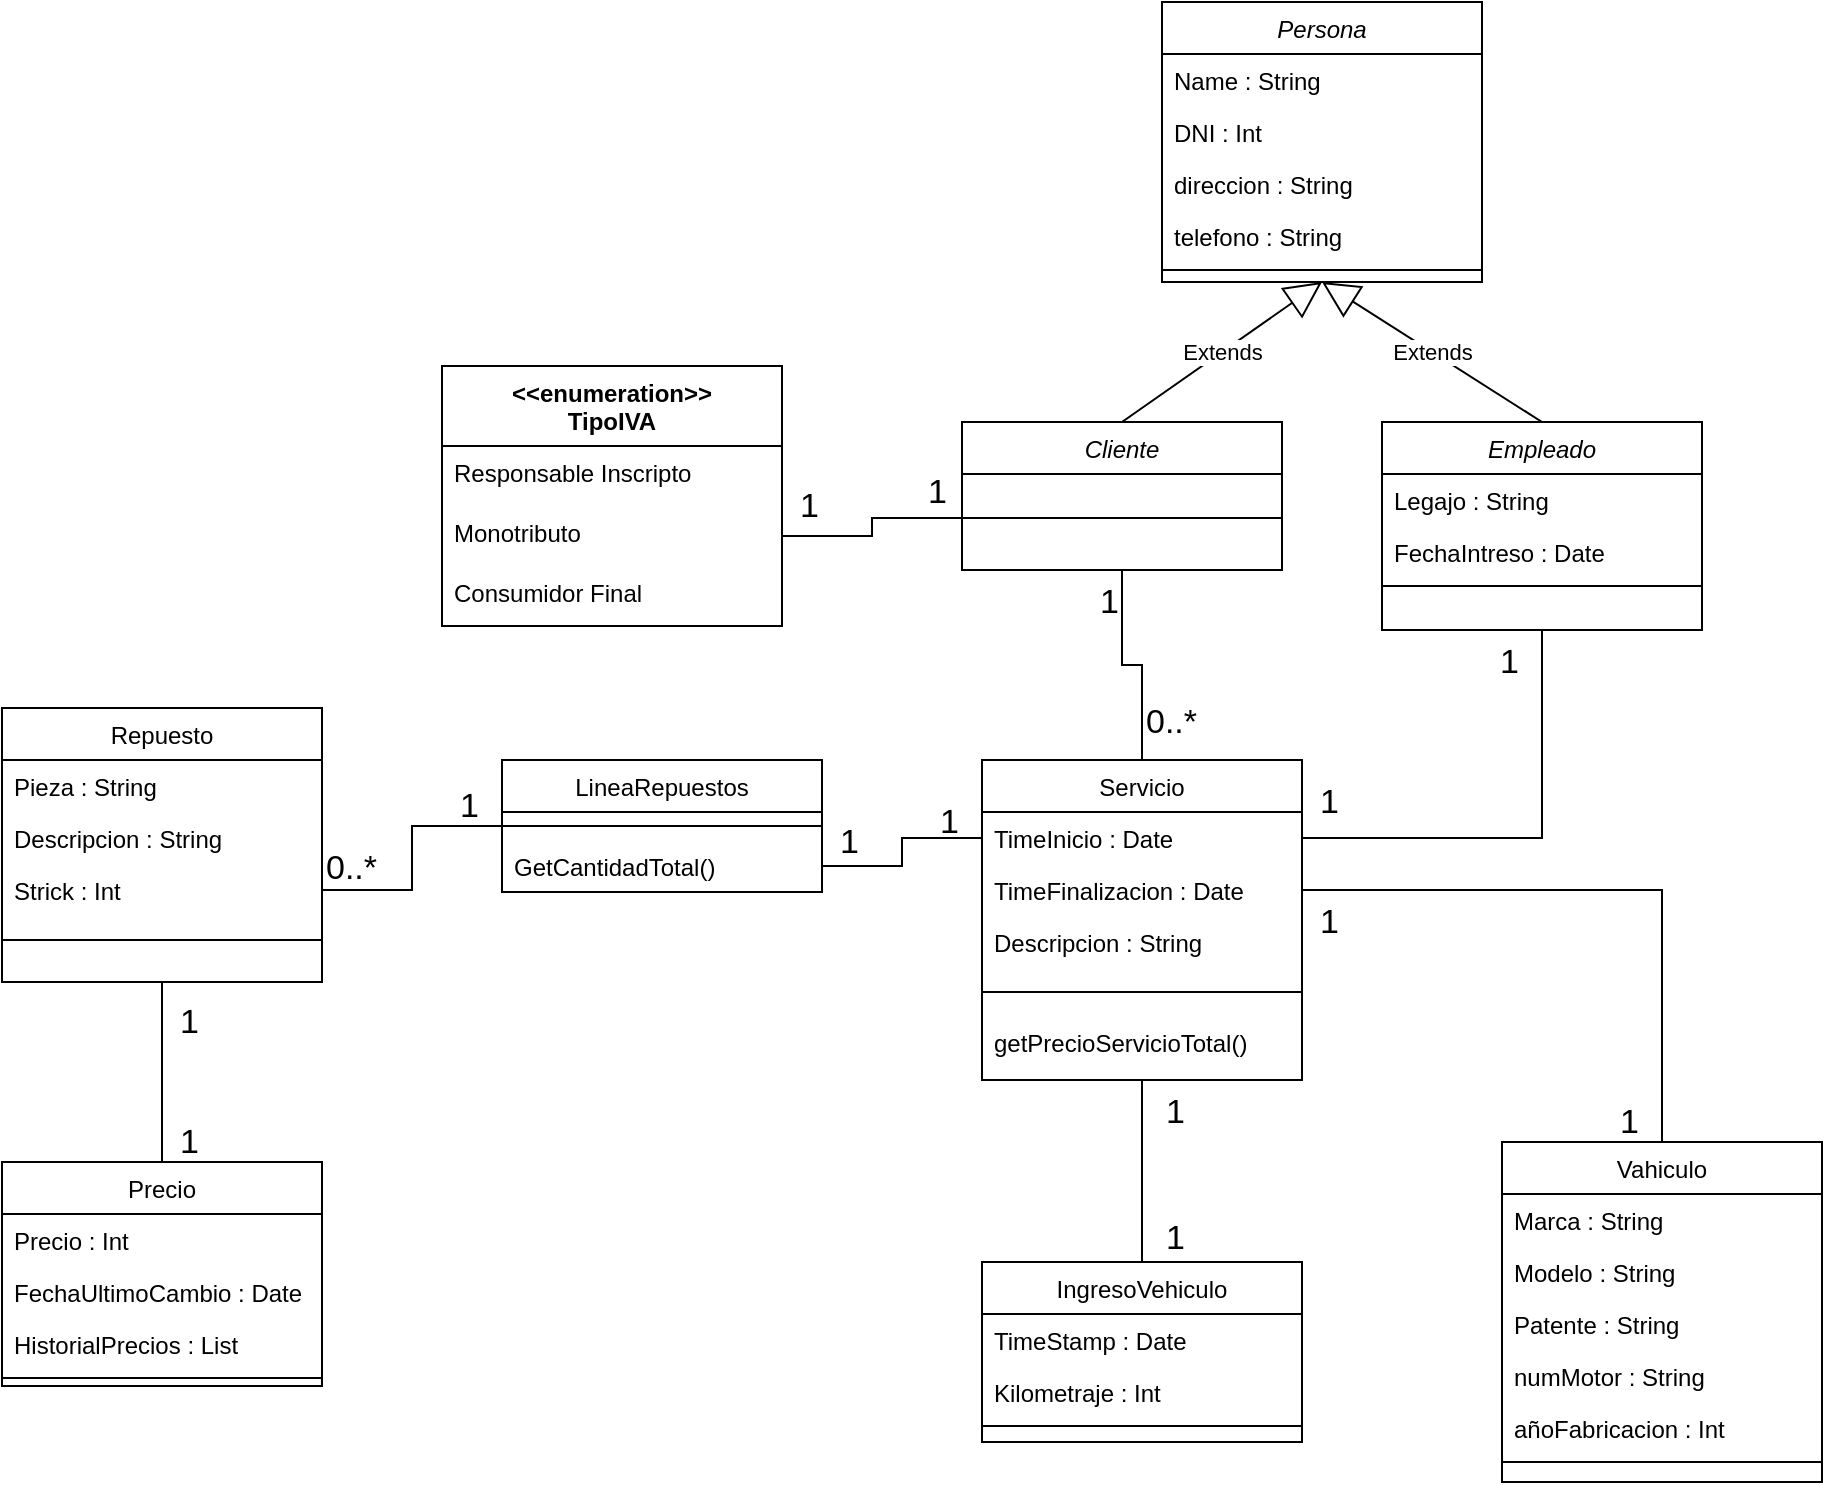 <mxfile version="24.8.3">
  <diagram id="C5RBs43oDa-KdzZeNtuy" name="Page-1">
    <mxGraphModel dx="2102" dy="484" grid="1" gridSize="10" guides="1" tooltips="1" connect="1" arrows="1" fold="1" page="1" pageScale="1" pageWidth="827" pageHeight="1169" math="0" shadow="0">
      <root>
        <mxCell id="WIyWlLk6GJQsqaUBKTNV-0" />
        <mxCell id="WIyWlLk6GJQsqaUBKTNV-1" parent="WIyWlLk6GJQsqaUBKTNV-0" />
        <mxCell id="zkfFHV4jXpPFQw0GAbJ--0" value="Cliente" style="swimlane;fontStyle=2;align=center;verticalAlign=top;childLayout=stackLayout;horizontal=1;startSize=26;horizontalStack=0;resizeParent=1;resizeLast=0;collapsible=1;marginBottom=0;rounded=0;shadow=0;strokeWidth=1;" parent="WIyWlLk6GJQsqaUBKTNV-1" vertex="1">
          <mxGeometry x="450" y="210" width="160" height="74" as="geometry">
            <mxRectangle x="230" y="140" width="160" height="26" as="alternateBounds" />
          </mxGeometry>
        </mxCell>
        <mxCell id="zkfFHV4jXpPFQw0GAbJ--4" value="" style="line;html=1;strokeWidth=1;align=left;verticalAlign=middle;spacingTop=-1;spacingLeft=3;spacingRight=3;rotatable=0;labelPosition=right;points=[];portConstraint=eastwest;" parent="zkfFHV4jXpPFQw0GAbJ--0" vertex="1">
          <mxGeometry y="26" width="160" height="44" as="geometry" />
        </mxCell>
        <mxCell id="jlbSWI6MtE44gxZmVZNY-10" value="" style="edgeStyle=orthogonalEdgeStyle;rounded=0;orthogonalLoop=1;jettySize=auto;html=1;entryX=0.5;entryY=0;entryDx=0;entryDy=0;endArrow=none;endFill=0;" edge="1" parent="WIyWlLk6GJQsqaUBKTNV-1" source="zkfFHV4jXpPFQw0GAbJ--6" target="jlbSWI6MtE44gxZmVZNY-1">
          <mxGeometry relative="1" as="geometry" />
        </mxCell>
        <mxCell id="zkfFHV4jXpPFQw0GAbJ--6" value="Servicio" style="swimlane;fontStyle=0;align=center;verticalAlign=top;childLayout=stackLayout;horizontal=1;startSize=26;horizontalStack=0;resizeParent=1;resizeLast=0;collapsible=1;marginBottom=0;rounded=0;shadow=0;strokeWidth=1;" parent="WIyWlLk6GJQsqaUBKTNV-1" vertex="1">
          <mxGeometry x="460" y="379" width="160" height="160" as="geometry">
            <mxRectangle x="130" y="380" width="160" height="26" as="alternateBounds" />
          </mxGeometry>
        </mxCell>
        <mxCell id="jlbSWI6MtE44gxZmVZNY-12" value="TimeInicio : Date" style="text;align=left;verticalAlign=top;spacingLeft=4;spacingRight=4;overflow=hidden;rotatable=0;points=[[0,0.5],[1,0.5]];portConstraint=eastwest;" vertex="1" parent="zkfFHV4jXpPFQw0GAbJ--6">
          <mxGeometry y="26" width="160" height="26" as="geometry" />
        </mxCell>
        <mxCell id="jlbSWI6MtE44gxZmVZNY-83" value="TimeFinalizacion : Date" style="text;align=left;verticalAlign=top;spacingLeft=4;spacingRight=4;overflow=hidden;rotatable=0;points=[[0,0.5],[1,0.5]];portConstraint=eastwest;" vertex="1" parent="zkfFHV4jXpPFQw0GAbJ--6">
          <mxGeometry y="52" width="160" height="26" as="geometry" />
        </mxCell>
        <mxCell id="jlbSWI6MtE44gxZmVZNY-13" value="Descripcion : String" style="text;align=left;verticalAlign=top;spacingLeft=4;spacingRight=4;overflow=hidden;rotatable=0;points=[[0,0.5],[1,0.5]];portConstraint=eastwest;" vertex="1" parent="zkfFHV4jXpPFQw0GAbJ--6">
          <mxGeometry y="78" width="160" height="26" as="geometry" />
        </mxCell>
        <mxCell id="zkfFHV4jXpPFQw0GAbJ--9" value="" style="line;html=1;strokeWidth=1;align=left;verticalAlign=middle;spacingTop=-1;spacingLeft=3;spacingRight=3;rotatable=0;labelPosition=right;points=[];portConstraint=eastwest;" parent="zkfFHV4jXpPFQw0GAbJ--6" vertex="1">
          <mxGeometry y="104" width="160" height="24" as="geometry" />
        </mxCell>
        <mxCell id="jlbSWI6MtE44gxZmVZNY-40" value="getPrecioServicioTotal()" style="text;align=left;verticalAlign=top;spacingLeft=4;spacingRight=4;overflow=hidden;rotatable=0;points=[[0,0.5],[1,0.5]];portConstraint=eastwest;" vertex="1" parent="zkfFHV4jXpPFQw0GAbJ--6">
          <mxGeometry y="128" width="160" height="32" as="geometry" />
        </mxCell>
        <mxCell id="zkfFHV4jXpPFQw0GAbJ--13" value="Precio" style="swimlane;fontStyle=0;align=center;verticalAlign=top;childLayout=stackLayout;horizontal=1;startSize=26;horizontalStack=0;resizeParent=1;resizeLast=0;collapsible=1;marginBottom=0;rounded=0;shadow=0;strokeWidth=1;" parent="WIyWlLk6GJQsqaUBKTNV-1" vertex="1">
          <mxGeometry x="-30" y="580" width="160" height="112" as="geometry">
            <mxRectangle x="340" y="380" width="170" height="26" as="alternateBounds" />
          </mxGeometry>
        </mxCell>
        <mxCell id="zkfFHV4jXpPFQw0GAbJ--14" value="Precio : Int" style="text;align=left;verticalAlign=top;spacingLeft=4;spacingRight=4;overflow=hidden;rotatable=0;points=[[0,0.5],[1,0.5]];portConstraint=eastwest;" parent="zkfFHV4jXpPFQw0GAbJ--13" vertex="1">
          <mxGeometry y="26" width="160" height="26" as="geometry" />
        </mxCell>
        <mxCell id="jlbSWI6MtE44gxZmVZNY-28" value="FechaUltimoCambio : Date" style="text;align=left;verticalAlign=top;spacingLeft=4;spacingRight=4;overflow=hidden;rotatable=0;points=[[0,0.5],[1,0.5]];portConstraint=eastwest;" vertex="1" parent="zkfFHV4jXpPFQw0GAbJ--13">
          <mxGeometry y="52" width="160" height="26" as="geometry" />
        </mxCell>
        <mxCell id="jlbSWI6MtE44gxZmVZNY-29" value="HistorialPrecios : List" style="text;align=left;verticalAlign=top;spacingLeft=4;spacingRight=4;overflow=hidden;rotatable=0;points=[[0,0.5],[1,0.5]];portConstraint=eastwest;" vertex="1" parent="zkfFHV4jXpPFQw0GAbJ--13">
          <mxGeometry y="78" width="160" height="26" as="geometry" />
        </mxCell>
        <mxCell id="zkfFHV4jXpPFQw0GAbJ--15" value="" style="line;html=1;strokeWidth=1;align=left;verticalAlign=middle;spacingTop=-1;spacingLeft=3;spacingRight=3;rotatable=0;labelPosition=right;points=[];portConstraint=eastwest;" parent="zkfFHV4jXpPFQw0GAbJ--13" vertex="1">
          <mxGeometry y="104" width="160" height="8" as="geometry" />
        </mxCell>
        <mxCell id="zkfFHV4jXpPFQw0GAbJ--17" value="Vahiculo" style="swimlane;fontStyle=0;align=center;verticalAlign=top;childLayout=stackLayout;horizontal=1;startSize=26;horizontalStack=0;resizeParent=1;resizeLast=0;collapsible=1;marginBottom=0;rounded=0;shadow=0;strokeWidth=1;" parent="WIyWlLk6GJQsqaUBKTNV-1" vertex="1">
          <mxGeometry x="720" y="570" width="160" height="170" as="geometry">
            <mxRectangle x="550" y="140" width="160" height="26" as="alternateBounds" />
          </mxGeometry>
        </mxCell>
        <mxCell id="zkfFHV4jXpPFQw0GAbJ--18" value="Marca : String" style="text;align=left;verticalAlign=top;spacingLeft=4;spacingRight=4;overflow=hidden;rotatable=0;points=[[0,0.5],[1,0.5]];portConstraint=eastwest;" parent="zkfFHV4jXpPFQw0GAbJ--17" vertex="1">
          <mxGeometry y="26" width="160" height="26" as="geometry" />
        </mxCell>
        <mxCell id="zkfFHV4jXpPFQw0GAbJ--19" value="Modelo : String" style="text;align=left;verticalAlign=top;spacingLeft=4;spacingRight=4;overflow=hidden;rotatable=0;points=[[0,0.5],[1,0.5]];portConstraint=eastwest;rounded=0;shadow=0;html=0;" parent="zkfFHV4jXpPFQw0GAbJ--17" vertex="1">
          <mxGeometry y="52" width="160" height="26" as="geometry" />
        </mxCell>
        <mxCell id="zkfFHV4jXpPFQw0GAbJ--20" value="Patente : String" style="text;align=left;verticalAlign=top;spacingLeft=4;spacingRight=4;overflow=hidden;rotatable=0;points=[[0,0.5],[1,0.5]];portConstraint=eastwest;rounded=0;shadow=0;html=0;" parent="zkfFHV4jXpPFQw0GAbJ--17" vertex="1">
          <mxGeometry y="78" width="160" height="26" as="geometry" />
        </mxCell>
        <mxCell id="zkfFHV4jXpPFQw0GAbJ--21" value="numMotor : String" style="text;align=left;verticalAlign=top;spacingLeft=4;spacingRight=4;overflow=hidden;rotatable=0;points=[[0,0.5],[1,0.5]];portConstraint=eastwest;rounded=0;shadow=0;html=0;" parent="zkfFHV4jXpPFQw0GAbJ--17" vertex="1">
          <mxGeometry y="104" width="160" height="26" as="geometry" />
        </mxCell>
        <mxCell id="zkfFHV4jXpPFQw0GAbJ--22" value="añoFabricacion : Int" style="text;align=left;verticalAlign=top;spacingLeft=4;spacingRight=4;overflow=hidden;rotatable=0;points=[[0,0.5],[1,0.5]];portConstraint=eastwest;rounded=0;shadow=0;html=0;" parent="zkfFHV4jXpPFQw0GAbJ--17" vertex="1">
          <mxGeometry y="130" width="160" height="26" as="geometry" />
        </mxCell>
        <mxCell id="zkfFHV4jXpPFQw0GAbJ--23" value="" style="line;html=1;strokeWidth=1;align=left;verticalAlign=middle;spacingTop=-1;spacingLeft=3;spacingRight=3;rotatable=0;labelPosition=right;points=[];portConstraint=eastwest;" parent="zkfFHV4jXpPFQw0GAbJ--17" vertex="1">
          <mxGeometry y="156" width="160" height="8" as="geometry" />
        </mxCell>
        <mxCell id="zkfFHV4jXpPFQw0GAbJ--26" value="" style="endArrow=none;shadow=0;strokeWidth=1;rounded=0;curved=0;endFill=0;edgeStyle=elbowEdgeStyle;elbow=vertical;entryX=0.5;entryY=0;entryDx=0;entryDy=0;" parent="WIyWlLk6GJQsqaUBKTNV-1" source="zkfFHV4jXpPFQw0GAbJ--0" target="zkfFHV4jXpPFQw0GAbJ--6" edge="1">
          <mxGeometry x="0.5" y="41" relative="1" as="geometry">
            <mxPoint x="610" y="192" as="sourcePoint" />
            <mxPoint x="770" y="192" as="targetPoint" />
            <mxPoint x="-40" y="32" as="offset" />
          </mxGeometry>
        </mxCell>
        <mxCell id="zkfFHV4jXpPFQw0GAbJ--27" value="0..*" style="resizable=0;align=left;verticalAlign=bottom;labelBackgroundColor=none;fontSize=17;" parent="zkfFHV4jXpPFQw0GAbJ--26" connectable="0" vertex="1">
          <mxGeometry x="-1" relative="1" as="geometry">
            <mxPoint x="10" y="86" as="offset" />
          </mxGeometry>
        </mxCell>
        <mxCell id="zkfFHV4jXpPFQw0GAbJ--28" value="1" style="resizable=0;align=right;verticalAlign=bottom;labelBackgroundColor=none;fontSize=17;" parent="zkfFHV4jXpPFQw0GAbJ--26" connectable="0" vertex="1">
          <mxGeometry x="1" relative="1" as="geometry">
            <mxPoint x="-10" y="-69" as="offset" />
          </mxGeometry>
        </mxCell>
        <mxCell id="jlbSWI6MtE44gxZmVZNY-11" value="" style="edgeStyle=orthogonalEdgeStyle;rounded=0;orthogonalLoop=1;jettySize=auto;html=1;entryX=0.5;entryY=0;entryDx=0;entryDy=0;endArrow=none;endFill=0;exitX=1;exitY=0.5;exitDx=0;exitDy=0;" edge="1" parent="WIyWlLk6GJQsqaUBKTNV-1" source="jlbSWI6MtE44gxZmVZNY-83" target="zkfFHV4jXpPFQw0GAbJ--17">
          <mxGeometry relative="1" as="geometry" />
        </mxCell>
        <mxCell id="jlbSWI6MtE44gxZmVZNY-1" value="IngresoVehiculo" style="swimlane;fontStyle=0;align=center;verticalAlign=top;childLayout=stackLayout;horizontal=1;startSize=26;horizontalStack=0;resizeParent=1;resizeLast=0;collapsible=1;marginBottom=0;rounded=0;shadow=0;strokeWidth=1;" vertex="1" parent="WIyWlLk6GJQsqaUBKTNV-1">
          <mxGeometry x="460" y="630" width="160" height="90" as="geometry">
            <mxRectangle x="550" y="140" width="160" height="26" as="alternateBounds" />
          </mxGeometry>
        </mxCell>
        <mxCell id="jlbSWI6MtE44gxZmVZNY-2" value="TimeStamp : Date" style="text;align=left;verticalAlign=top;spacingLeft=4;spacingRight=4;overflow=hidden;rotatable=0;points=[[0,0.5],[1,0.5]];portConstraint=eastwest;" vertex="1" parent="jlbSWI6MtE44gxZmVZNY-1">
          <mxGeometry y="26" width="160" height="26" as="geometry" />
        </mxCell>
        <mxCell id="jlbSWI6MtE44gxZmVZNY-3" value="Kilometraje : Int" style="text;align=left;verticalAlign=top;spacingLeft=4;spacingRight=4;overflow=hidden;rotatable=0;points=[[0,0.5],[1,0.5]];portConstraint=eastwest;rounded=0;shadow=0;html=0;" vertex="1" parent="jlbSWI6MtE44gxZmVZNY-1">
          <mxGeometry y="52" width="160" height="26" as="geometry" />
        </mxCell>
        <mxCell id="jlbSWI6MtE44gxZmVZNY-7" value="" style="line;html=1;strokeWidth=1;align=left;verticalAlign=middle;spacingTop=-1;spacingLeft=3;spacingRight=3;rotatable=0;labelPosition=right;points=[];portConstraint=eastwest;" vertex="1" parent="jlbSWI6MtE44gxZmVZNY-1">
          <mxGeometry y="78" width="160" height="8" as="geometry" />
        </mxCell>
        <mxCell id="jlbSWI6MtE44gxZmVZNY-30" value="" style="edgeStyle=orthogonalEdgeStyle;rounded=0;orthogonalLoop=1;jettySize=auto;html=1;entryX=0.5;entryY=0;entryDx=0;entryDy=0;endArrow=none;endFill=0;" edge="1" parent="WIyWlLk6GJQsqaUBKTNV-1" source="jlbSWI6MtE44gxZmVZNY-14" target="zkfFHV4jXpPFQw0GAbJ--13">
          <mxGeometry relative="1" as="geometry" />
        </mxCell>
        <mxCell id="jlbSWI6MtE44gxZmVZNY-14" value="Repuesto" style="swimlane;fontStyle=0;align=center;verticalAlign=top;childLayout=stackLayout;horizontal=1;startSize=26;horizontalStack=0;resizeParent=1;resizeLast=0;collapsible=1;marginBottom=0;rounded=0;shadow=0;strokeWidth=1;" vertex="1" parent="WIyWlLk6GJQsqaUBKTNV-1">
          <mxGeometry x="-30" y="353" width="160" height="137" as="geometry">
            <mxRectangle x="130" y="380" width="160" height="26" as="alternateBounds" />
          </mxGeometry>
        </mxCell>
        <mxCell id="jlbSWI6MtE44gxZmVZNY-15" value="Pieza : String" style="text;align=left;verticalAlign=top;spacingLeft=4;spacingRight=4;overflow=hidden;rotatable=0;points=[[0,0.5],[1,0.5]];portConstraint=eastwest;" vertex="1" parent="jlbSWI6MtE44gxZmVZNY-14">
          <mxGeometry y="26" width="160" height="26" as="geometry" />
        </mxCell>
        <mxCell id="jlbSWI6MtE44gxZmVZNY-16" value="Descripcion : String" style="text;align=left;verticalAlign=top;spacingLeft=4;spacingRight=4;overflow=hidden;rotatable=0;points=[[0,0.5],[1,0.5]];portConstraint=eastwest;" vertex="1" parent="jlbSWI6MtE44gxZmVZNY-14">
          <mxGeometry y="52" width="160" height="26" as="geometry" />
        </mxCell>
        <mxCell id="jlbSWI6MtE44gxZmVZNY-26" value="Strick : Int" style="text;align=left;verticalAlign=top;spacingLeft=4;spacingRight=4;overflow=hidden;rotatable=0;points=[[0,0.5],[1,0.5]];portConstraint=eastwest;" vertex="1" parent="jlbSWI6MtE44gxZmVZNY-14">
          <mxGeometry y="78" width="160" height="26" as="geometry" />
        </mxCell>
        <mxCell id="jlbSWI6MtE44gxZmVZNY-17" value="" style="line;html=1;strokeWidth=1;align=left;verticalAlign=middle;spacingTop=-1;spacingLeft=3;spacingRight=3;rotatable=0;labelPosition=right;points=[];portConstraint=eastwest;" vertex="1" parent="jlbSWI6MtE44gxZmVZNY-14">
          <mxGeometry y="104" width="160" height="24" as="geometry" />
        </mxCell>
        <mxCell id="jlbSWI6MtE44gxZmVZNY-76" value="" style="edgeStyle=orthogonalEdgeStyle;rounded=0;orthogonalLoop=1;jettySize=auto;html=1;endArrow=none;endFill=0;" edge="1" parent="WIyWlLk6GJQsqaUBKTNV-1" source="jlbSWI6MtE44gxZmVZNY-31" target="jlbSWI6MtE44gxZmVZNY-26">
          <mxGeometry relative="1" as="geometry" />
        </mxCell>
        <mxCell id="jlbSWI6MtE44gxZmVZNY-31" value="LineaRepuestos" style="swimlane;fontStyle=0;align=center;verticalAlign=top;childLayout=stackLayout;horizontal=1;startSize=26;horizontalStack=0;resizeParent=1;resizeLast=0;collapsible=1;marginBottom=0;rounded=0;shadow=0;strokeWidth=1;" vertex="1" parent="WIyWlLk6GJQsqaUBKTNV-1">
          <mxGeometry x="220" y="379" width="160" height="66" as="geometry">
            <mxRectangle x="130" y="380" width="160" height="26" as="alternateBounds" />
          </mxGeometry>
        </mxCell>
        <mxCell id="jlbSWI6MtE44gxZmVZNY-34" value="" style="line;html=1;strokeWidth=1;align=left;verticalAlign=middle;spacingTop=-1;spacingLeft=3;spacingRight=3;rotatable=0;labelPosition=right;points=[];portConstraint=eastwest;" vertex="1" parent="jlbSWI6MtE44gxZmVZNY-31">
          <mxGeometry y="26" width="160" height="14" as="geometry" />
        </mxCell>
        <mxCell id="jlbSWI6MtE44gxZmVZNY-33" value="GetCantidadTotal()" style="text;align=left;verticalAlign=top;spacingLeft=4;spacingRight=4;overflow=hidden;rotatable=0;points=[[0,0.5],[1,0.5]];portConstraint=eastwest;" vertex="1" parent="jlbSWI6MtE44gxZmVZNY-31">
          <mxGeometry y="40" width="160" height="26" as="geometry" />
        </mxCell>
        <mxCell id="jlbSWI6MtE44gxZmVZNY-65" value="" style="edgeStyle=orthogonalEdgeStyle;rounded=0;orthogonalLoop=1;jettySize=auto;html=1;entryX=1;entryY=0.5;entryDx=0;entryDy=0;endArrow=none;endFill=0;" edge="1" parent="WIyWlLk6GJQsqaUBKTNV-1" source="jlbSWI6MtE44gxZmVZNY-41" target="jlbSWI6MtE44gxZmVZNY-12">
          <mxGeometry relative="1" as="geometry">
            <mxPoint x="740" y="446" as="targetPoint" />
          </mxGeometry>
        </mxCell>
        <mxCell id="jlbSWI6MtE44gxZmVZNY-41" value="Empleado" style="swimlane;fontStyle=2;align=center;verticalAlign=top;childLayout=stackLayout;horizontal=1;startSize=26;horizontalStack=0;resizeParent=1;resizeLast=0;collapsible=1;marginBottom=0;rounded=0;shadow=0;strokeWidth=1;" vertex="1" parent="WIyWlLk6GJQsqaUBKTNV-1">
          <mxGeometry x="660" y="210" width="160" height="104" as="geometry">
            <mxRectangle x="230" y="140" width="160" height="26" as="alternateBounds" />
          </mxGeometry>
        </mxCell>
        <mxCell id="jlbSWI6MtE44gxZmVZNY-42" value="Legajo : String" style="text;align=left;verticalAlign=top;spacingLeft=4;spacingRight=4;overflow=hidden;rotatable=0;points=[[0,0.5],[1,0.5]];portConstraint=eastwest;" vertex="1" parent="jlbSWI6MtE44gxZmVZNY-41">
          <mxGeometry y="26" width="160" height="26" as="geometry" />
        </mxCell>
        <mxCell id="jlbSWI6MtE44gxZmVZNY-43" value="FechaIntreso : Date" style="text;align=left;verticalAlign=top;spacingLeft=4;spacingRight=4;overflow=hidden;rotatable=0;points=[[0,0.5],[1,0.5]];portConstraint=eastwest;rounded=0;shadow=0;html=0;" vertex="1" parent="jlbSWI6MtE44gxZmVZNY-41">
          <mxGeometry y="52" width="160" height="26" as="geometry" />
        </mxCell>
        <mxCell id="jlbSWI6MtE44gxZmVZNY-47" value="" style="line;html=1;strokeWidth=1;align=left;verticalAlign=middle;spacingTop=-1;spacingLeft=3;spacingRight=3;rotatable=0;labelPosition=right;points=[];portConstraint=eastwest;" vertex="1" parent="jlbSWI6MtE44gxZmVZNY-41">
          <mxGeometry y="78" width="160" height="8" as="geometry" />
        </mxCell>
        <mxCell id="jlbSWI6MtE44gxZmVZNY-48" value="Persona" style="swimlane;fontStyle=2;align=center;verticalAlign=top;childLayout=stackLayout;horizontal=1;startSize=26;horizontalStack=0;resizeParent=1;resizeLast=0;collapsible=1;marginBottom=0;rounded=0;shadow=0;strokeWidth=1;" vertex="1" parent="WIyWlLk6GJQsqaUBKTNV-1">
          <mxGeometry x="550" width="160" height="140" as="geometry">
            <mxRectangle x="230" y="140" width="160" height="26" as="alternateBounds" />
          </mxGeometry>
        </mxCell>
        <mxCell id="jlbSWI6MtE44gxZmVZNY-49" value="Name : String&#xa;" style="text;align=left;verticalAlign=top;spacingLeft=4;spacingRight=4;overflow=hidden;rotatable=0;points=[[0,0.5],[1,0.5]];portConstraint=eastwest;" vertex="1" parent="jlbSWI6MtE44gxZmVZNY-48">
          <mxGeometry y="26" width="160" height="26" as="geometry" />
        </mxCell>
        <mxCell id="jlbSWI6MtE44gxZmVZNY-50" value="DNI : Int" style="text;align=left;verticalAlign=top;spacingLeft=4;spacingRight=4;overflow=hidden;rotatable=0;points=[[0,0.5],[1,0.5]];portConstraint=eastwest;rounded=0;shadow=0;html=0;" vertex="1" parent="jlbSWI6MtE44gxZmVZNY-48">
          <mxGeometry y="52" width="160" height="26" as="geometry" />
        </mxCell>
        <mxCell id="jlbSWI6MtE44gxZmVZNY-52" value="direccion : String" style="text;align=left;verticalAlign=top;spacingLeft=4;spacingRight=4;overflow=hidden;rotatable=0;points=[[0,0.5],[1,0.5]];portConstraint=eastwest;" vertex="1" parent="jlbSWI6MtE44gxZmVZNY-48">
          <mxGeometry y="78" width="160" height="26" as="geometry" />
        </mxCell>
        <mxCell id="jlbSWI6MtE44gxZmVZNY-53" value="telefono : String" style="text;align=left;verticalAlign=top;spacingLeft=4;spacingRight=4;overflow=hidden;rotatable=0;points=[[0,0.5],[1,0.5]];portConstraint=eastwest;" vertex="1" parent="jlbSWI6MtE44gxZmVZNY-48">
          <mxGeometry y="104" width="160" height="26" as="geometry" />
        </mxCell>
        <mxCell id="jlbSWI6MtE44gxZmVZNY-54" value="" style="line;html=1;strokeWidth=1;align=left;verticalAlign=middle;spacingTop=-1;spacingLeft=3;spacingRight=3;rotatable=0;labelPosition=right;points=[];portConstraint=eastwest;" vertex="1" parent="jlbSWI6MtE44gxZmVZNY-48">
          <mxGeometry y="130" width="160" height="8" as="geometry" />
        </mxCell>
        <mxCell id="jlbSWI6MtE44gxZmVZNY-55" value="Extends" style="endArrow=block;endSize=16;endFill=0;html=1;rounded=0;entryX=0.5;entryY=1;entryDx=0;entryDy=0;exitX=0.5;exitY=0;exitDx=0;exitDy=0;" edge="1" parent="WIyWlLk6GJQsqaUBKTNV-1" source="zkfFHV4jXpPFQw0GAbJ--0" target="jlbSWI6MtE44gxZmVZNY-48">
          <mxGeometry width="160" relative="1" as="geometry">
            <mxPoint x="470" y="90" as="sourcePoint" />
            <mxPoint x="630" y="90" as="targetPoint" />
          </mxGeometry>
        </mxCell>
        <mxCell id="jlbSWI6MtE44gxZmVZNY-56" value="Extends" style="endArrow=block;endSize=16;endFill=0;html=1;rounded=0;exitX=0.5;exitY=0;exitDx=0;exitDy=0;entryX=0.5;entryY=1;entryDx=0;entryDy=0;" edge="1" parent="WIyWlLk6GJQsqaUBKTNV-1" source="jlbSWI6MtE44gxZmVZNY-41" target="jlbSWI6MtE44gxZmVZNY-48">
          <mxGeometry width="160" relative="1" as="geometry">
            <mxPoint x="540" y="130" as="sourcePoint" />
            <mxPoint x="730" y="90" as="targetPoint" />
          </mxGeometry>
        </mxCell>
        <mxCell id="jlbSWI6MtE44gxZmVZNY-57" value="&lt;div&gt;&amp;lt;&amp;lt;enumeration&amp;gt;&amp;gt;&lt;/div&gt;&lt;div&gt;TipoIVA&lt;br&gt;&lt;/div&gt;" style="swimlane;fontStyle=1;align=center;verticalAlign=top;childLayout=stackLayout;horizontal=1;startSize=40;horizontalStack=0;resizeParent=1;resizeParentMax=0;resizeLast=0;collapsible=1;marginBottom=0;whiteSpace=wrap;html=1;" vertex="1" parent="WIyWlLk6GJQsqaUBKTNV-1">
          <mxGeometry x="190" y="182" width="170" height="130" as="geometry" />
        </mxCell>
        <mxCell id="jlbSWI6MtE44gxZmVZNY-58" value="Responsable Inscripto" style="text;strokeColor=none;fillColor=none;align=left;verticalAlign=top;spacingLeft=4;spacingRight=4;overflow=hidden;rotatable=0;points=[[0,0.5],[1,0.5]];portConstraint=eastwest;whiteSpace=wrap;html=1;" vertex="1" parent="jlbSWI6MtE44gxZmVZNY-57">
          <mxGeometry y="40" width="170" height="30" as="geometry" />
        </mxCell>
        <mxCell id="jlbSWI6MtE44gxZmVZNY-61" value="Monotributo" style="text;strokeColor=none;fillColor=none;align=left;verticalAlign=top;spacingLeft=4;spacingRight=4;overflow=hidden;rotatable=0;points=[[0,0.5],[1,0.5]];portConstraint=eastwest;whiteSpace=wrap;html=1;" vertex="1" parent="jlbSWI6MtE44gxZmVZNY-57">
          <mxGeometry y="70" width="170" height="30" as="geometry" />
        </mxCell>
        <mxCell id="jlbSWI6MtE44gxZmVZNY-62" value="Consumidor Final" style="text;strokeColor=none;fillColor=none;align=left;verticalAlign=top;spacingLeft=4;spacingRight=4;overflow=hidden;rotatable=0;points=[[0,0.5],[1,0.5]];portConstraint=eastwest;whiteSpace=wrap;html=1;" vertex="1" parent="jlbSWI6MtE44gxZmVZNY-57">
          <mxGeometry y="100" width="170" height="30" as="geometry" />
        </mxCell>
        <mxCell id="jlbSWI6MtE44gxZmVZNY-63" value="" style="edgeStyle=orthogonalEdgeStyle;rounded=0;orthogonalLoop=1;jettySize=auto;html=1;endArrow=none;endFill=0;" edge="1" parent="WIyWlLk6GJQsqaUBKTNV-1" source="jlbSWI6MtE44gxZmVZNY-61" target="zkfFHV4jXpPFQw0GAbJ--4">
          <mxGeometry relative="1" as="geometry" />
        </mxCell>
        <mxCell id="jlbSWI6MtE44gxZmVZNY-66" value="1" style="resizable=0;align=right;verticalAlign=bottom;labelBackgroundColor=none;fontSize=17;" connectable="0" vertex="1" parent="WIyWlLk6GJQsqaUBKTNV-1">
          <mxGeometry x="730" y="340" as="geometry" />
        </mxCell>
        <mxCell id="jlbSWI6MtE44gxZmVZNY-67" value="1" style="resizable=0;align=right;verticalAlign=bottom;labelBackgroundColor=none;fontSize=17;" connectable="0" vertex="1" parent="WIyWlLk6GJQsqaUBKTNV-1">
          <mxGeometry x="640" y="410" as="geometry" />
        </mxCell>
        <mxCell id="jlbSWI6MtE44gxZmVZNY-68" value="1" style="resizable=0;align=right;verticalAlign=bottom;labelBackgroundColor=none;fontSize=17;" connectable="0" vertex="1" parent="WIyWlLk6GJQsqaUBKTNV-1">
          <mxGeometry x="570" y="539" as="geometry">
            <mxPoint x="-7" y="26" as="offset" />
          </mxGeometry>
        </mxCell>
        <mxCell id="jlbSWI6MtE44gxZmVZNY-71" value="1" style="resizable=0;align=right;verticalAlign=bottom;labelBackgroundColor=none;fontSize=17;" connectable="0" vertex="1" parent="WIyWlLk6GJQsqaUBKTNV-1">
          <mxGeometry x="790" y="570" as="geometry" />
        </mxCell>
        <mxCell id="jlbSWI6MtE44gxZmVZNY-72" value="1" style="resizable=0;align=right;verticalAlign=bottom;labelBackgroundColor=none;fontSize=17;" connectable="0" vertex="1" parent="WIyWlLk6GJQsqaUBKTNV-1">
          <mxGeometry x="640" y="470" as="geometry" />
        </mxCell>
        <mxCell id="jlbSWI6MtE44gxZmVZNY-73" value="" style="edgeStyle=orthogonalEdgeStyle;rounded=0;orthogonalLoop=1;jettySize=auto;html=1;entryX=0;entryY=0.5;entryDx=0;entryDy=0;endArrow=none;endFill=0;" edge="1" parent="WIyWlLk6GJQsqaUBKTNV-1" source="jlbSWI6MtE44gxZmVZNY-33" target="jlbSWI6MtE44gxZmVZNY-12">
          <mxGeometry relative="1" as="geometry" />
        </mxCell>
        <mxCell id="jlbSWI6MtE44gxZmVZNY-74" value="1" style="resizable=0;align=right;verticalAlign=bottom;labelBackgroundColor=none;fontSize=17;" connectable="0" vertex="1" parent="WIyWlLk6GJQsqaUBKTNV-1">
          <mxGeometry x="450" y="420" as="geometry" />
        </mxCell>
        <mxCell id="jlbSWI6MtE44gxZmVZNY-75" value="1" style="resizable=0;align=right;verticalAlign=bottom;labelBackgroundColor=none;fontSize=17;" connectable="0" vertex="1" parent="WIyWlLk6GJQsqaUBKTNV-1">
          <mxGeometry x="400" y="430" as="geometry" />
        </mxCell>
        <mxCell id="jlbSWI6MtE44gxZmVZNY-77" value="1" style="resizable=0;align=right;verticalAlign=bottom;labelBackgroundColor=none;fontSize=17;" connectable="0" vertex="1" parent="WIyWlLk6GJQsqaUBKTNV-1">
          <mxGeometry x="210" y="412" as="geometry" />
        </mxCell>
        <mxCell id="jlbSWI6MtE44gxZmVZNY-78" value="0..*" style="resizable=0;align=left;verticalAlign=bottom;labelBackgroundColor=none;fontSize=17;" connectable="0" vertex="1" parent="WIyWlLk6GJQsqaUBKTNV-1">
          <mxGeometry x="130" y="443" as="geometry" />
        </mxCell>
        <mxCell id="jlbSWI6MtE44gxZmVZNY-79" value="1" style="resizable=0;align=right;verticalAlign=bottom;labelBackgroundColor=none;fontSize=17;" connectable="0" vertex="1" parent="WIyWlLk6GJQsqaUBKTNV-1">
          <mxGeometry x="70" y="520" as="geometry" />
        </mxCell>
        <mxCell id="jlbSWI6MtE44gxZmVZNY-80" value="1" style="resizable=0;align=right;verticalAlign=bottom;labelBackgroundColor=none;fontSize=17;" connectable="0" vertex="1" parent="WIyWlLk6GJQsqaUBKTNV-1">
          <mxGeometry x="70" y="580" as="geometry" />
        </mxCell>
        <mxCell id="jlbSWI6MtE44gxZmVZNY-81" value="1" style="resizable=0;align=right;verticalAlign=bottom;labelBackgroundColor=none;fontSize=17;" connectable="0" vertex="1" parent="WIyWlLk6GJQsqaUBKTNV-1">
          <mxGeometry x="460" y="430" as="geometry">
            <mxPoint x="-16" y="-175" as="offset" />
          </mxGeometry>
        </mxCell>
        <mxCell id="jlbSWI6MtE44gxZmVZNY-82" value="1" style="resizable=0;align=right;verticalAlign=bottom;labelBackgroundColor=none;fontSize=17;" connectable="0" vertex="1" parent="WIyWlLk6GJQsqaUBKTNV-1">
          <mxGeometry x="380" y="262" as="geometry" />
        </mxCell>
        <mxCell id="jlbSWI6MtE44gxZmVZNY-85" value="1" style="resizable=0;align=right;verticalAlign=bottom;labelBackgroundColor=none;fontSize=17;" connectable="0" vertex="1" parent="WIyWlLk6GJQsqaUBKTNV-1">
          <mxGeometry x="650" y="480" as="geometry">
            <mxPoint x="-87" y="148" as="offset" />
          </mxGeometry>
        </mxCell>
      </root>
    </mxGraphModel>
  </diagram>
</mxfile>
